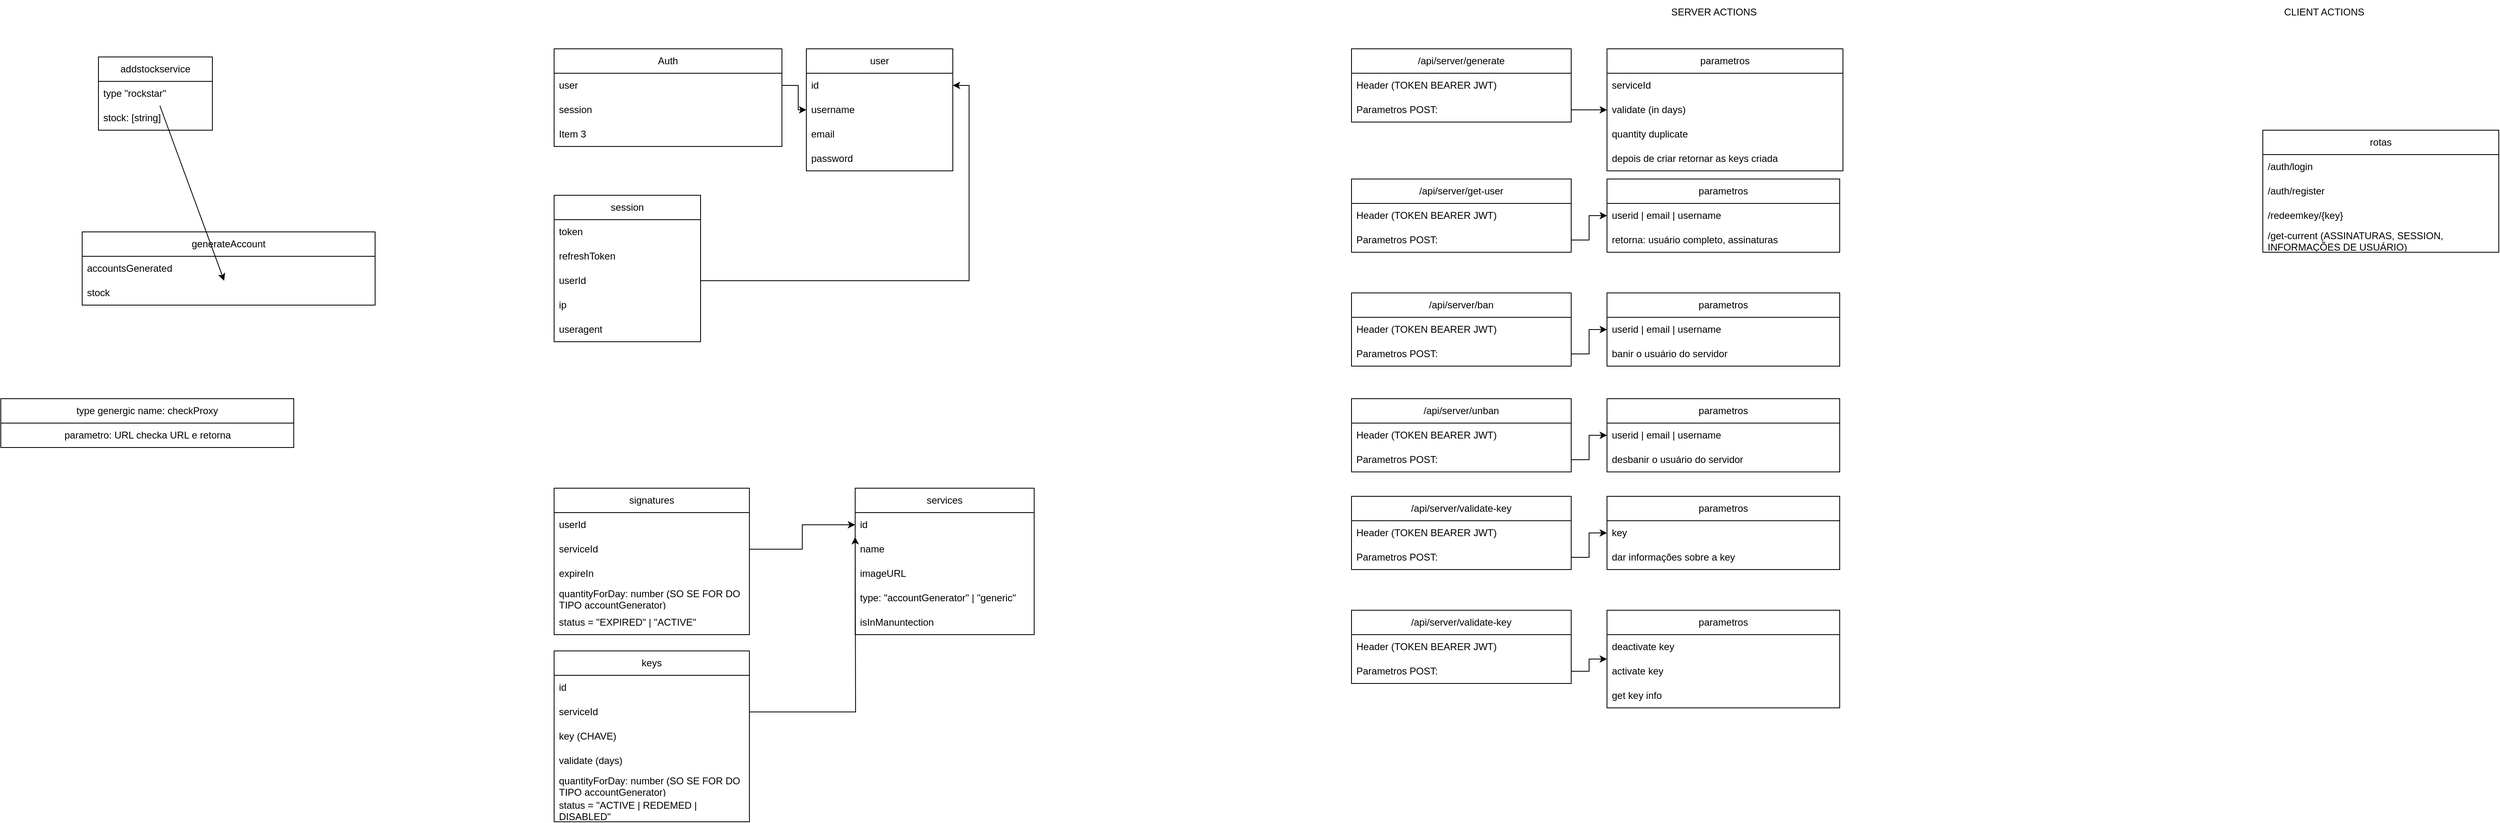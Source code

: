 <mxfile>
    <diagram name="Página-1" id="O1KRXGoHEC6wwhtu853x">
        <mxGraphModel dx="3201" dy="1020" grid="1" gridSize="10" guides="1" tooltips="1" connect="1" arrows="1" fold="1" page="1" pageScale="1" pageWidth="827" pageHeight="1169" math="0" shadow="0">
            <root>
                <mxCell id="0"/>
                <mxCell id="1" parent="0"/>
                <mxCell id="ZJLMr6A-sKpY7JcaEZAS-47" value="/api/server/generate" style="swimlane;fontStyle=0;childLayout=stackLayout;horizontal=1;startSize=30;horizontalStack=0;resizeParent=1;resizeParentMax=0;resizeLast=0;collapsible=1;marginBottom=0;whiteSpace=wrap;html=1;" parent="1" vertex="1">
                    <mxGeometry x="100" y="90" width="270" height="90" as="geometry"/>
                </mxCell>
                <mxCell id="ZJLMr6A-sKpY7JcaEZAS-48" value="Header (TOKEN BEARER JWT)" style="text;strokeColor=none;fillColor=none;align=left;verticalAlign=middle;spacingLeft=4;spacingRight=4;overflow=hidden;points=[[0,0.5],[1,0.5]];portConstraint=eastwest;rotatable=0;whiteSpace=wrap;html=1;" parent="ZJLMr6A-sKpY7JcaEZAS-47" vertex="1">
                    <mxGeometry y="30" width="270" height="30" as="geometry"/>
                </mxCell>
                <mxCell id="ZJLMr6A-sKpY7JcaEZAS-49" value="Parametros POST:" style="text;strokeColor=none;fillColor=none;align=left;verticalAlign=middle;spacingLeft=4;spacingRight=4;overflow=hidden;points=[[0,0.5],[1,0.5]];portConstraint=eastwest;rotatable=0;whiteSpace=wrap;html=1;" parent="ZJLMr6A-sKpY7JcaEZAS-47" vertex="1">
                    <mxGeometry y="60" width="270" height="30" as="geometry"/>
                </mxCell>
                <mxCell id="ZJLMr6A-sKpY7JcaEZAS-51" value="parametros" style="swimlane;fontStyle=0;childLayout=stackLayout;horizontal=1;startSize=30;horizontalStack=0;resizeParent=1;resizeParentMax=0;resizeLast=0;collapsible=1;marginBottom=0;whiteSpace=wrap;html=1;" parent="1" vertex="1">
                    <mxGeometry x="414" y="90" width="290" height="150" as="geometry"/>
                </mxCell>
                <mxCell id="ZJLMr6A-sKpY7JcaEZAS-53" value="serviceId" style="text;strokeColor=none;fillColor=none;align=left;verticalAlign=middle;spacingLeft=4;spacingRight=4;overflow=hidden;points=[[0,0.5],[1,0.5]];portConstraint=eastwest;rotatable=0;whiteSpace=wrap;html=1;" parent="ZJLMr6A-sKpY7JcaEZAS-51" vertex="1">
                    <mxGeometry y="30" width="290" height="30" as="geometry"/>
                </mxCell>
                <mxCell id="ZJLMr6A-sKpY7JcaEZAS-54" value="validate (in days)" style="text;strokeColor=none;fillColor=none;align=left;verticalAlign=middle;spacingLeft=4;spacingRight=4;overflow=hidden;points=[[0,0.5],[1,0.5]];portConstraint=eastwest;rotatable=0;whiteSpace=wrap;html=1;" parent="ZJLMr6A-sKpY7JcaEZAS-51" vertex="1">
                    <mxGeometry y="60" width="290" height="30" as="geometry"/>
                </mxCell>
                <mxCell id="ZJLMr6A-sKpY7JcaEZAS-86" value="quantity duplicate" style="text;strokeColor=none;fillColor=none;align=left;verticalAlign=middle;spacingLeft=4;spacingRight=4;overflow=hidden;points=[[0,0.5],[1,0.5]];portConstraint=eastwest;rotatable=0;whiteSpace=wrap;html=1;" parent="ZJLMr6A-sKpY7JcaEZAS-51" vertex="1">
                    <mxGeometry y="90" width="290" height="30" as="geometry"/>
                </mxCell>
                <mxCell id="ZJLMr6A-sKpY7JcaEZAS-87" value="depois de criar retornar as keys criada" style="text;strokeColor=none;fillColor=none;align=left;verticalAlign=middle;spacingLeft=4;spacingRight=4;overflow=hidden;points=[[0,0.5],[1,0.5]];portConstraint=eastwest;rotatable=0;whiteSpace=wrap;html=1;" parent="ZJLMr6A-sKpY7JcaEZAS-51" vertex="1">
                    <mxGeometry y="120" width="290" height="30" as="geometry"/>
                </mxCell>
                <mxCell id="ZJLMr6A-sKpY7JcaEZAS-56" style="edgeStyle=orthogonalEdgeStyle;rounded=0;orthogonalLoop=1;jettySize=auto;html=1;" parent="1" source="ZJLMr6A-sKpY7JcaEZAS-49" target="ZJLMr6A-sKpY7JcaEZAS-51" edge="1">
                    <mxGeometry relative="1" as="geometry"/>
                </mxCell>
                <mxCell id="ZJLMr6A-sKpY7JcaEZAS-57" value="/api/server/get-user" style="swimlane;fontStyle=0;childLayout=stackLayout;horizontal=1;startSize=30;horizontalStack=0;resizeParent=1;resizeParentMax=0;resizeLast=0;collapsible=1;marginBottom=0;whiteSpace=wrap;html=1;" parent="1" vertex="1">
                    <mxGeometry x="100" y="250" width="270" height="90" as="geometry"/>
                </mxCell>
                <mxCell id="ZJLMr6A-sKpY7JcaEZAS-58" value="Header (TOKEN BEARER JWT)" style="text;strokeColor=none;fillColor=none;align=left;verticalAlign=middle;spacingLeft=4;spacingRight=4;overflow=hidden;points=[[0,0.5],[1,0.5]];portConstraint=eastwest;rotatable=0;whiteSpace=wrap;html=1;" parent="ZJLMr6A-sKpY7JcaEZAS-57" vertex="1">
                    <mxGeometry y="30" width="270" height="30" as="geometry"/>
                </mxCell>
                <mxCell id="ZJLMr6A-sKpY7JcaEZAS-59" value="Parametros POST:" style="text;strokeColor=none;fillColor=none;align=left;verticalAlign=middle;spacingLeft=4;spacingRight=4;overflow=hidden;points=[[0,0.5],[1,0.5]];portConstraint=eastwest;rotatable=0;whiteSpace=wrap;html=1;" parent="ZJLMr6A-sKpY7JcaEZAS-57" vertex="1">
                    <mxGeometry y="60" width="270" height="30" as="geometry"/>
                </mxCell>
                <mxCell id="ZJLMr6A-sKpY7JcaEZAS-60" value="parametros" style="swimlane;fontStyle=0;childLayout=stackLayout;horizontal=1;startSize=30;horizontalStack=0;resizeParent=1;resizeParentMax=0;resizeLast=0;collapsible=1;marginBottom=0;whiteSpace=wrap;html=1;" parent="1" vertex="1">
                    <mxGeometry x="414" y="250" width="286" height="90" as="geometry"/>
                </mxCell>
                <mxCell id="ZJLMr6A-sKpY7JcaEZAS-61" value="userid | email | username" style="text;strokeColor=none;fillColor=none;align=left;verticalAlign=middle;spacingLeft=4;spacingRight=4;overflow=hidden;points=[[0,0.5],[1,0.5]];portConstraint=eastwest;rotatable=0;whiteSpace=wrap;html=1;" parent="ZJLMr6A-sKpY7JcaEZAS-60" vertex="1">
                    <mxGeometry y="30" width="286" height="30" as="geometry"/>
                </mxCell>
                <mxCell id="ZJLMr6A-sKpY7JcaEZAS-62" value="retorna: usuário completo, assinaturas" style="text;strokeColor=none;fillColor=none;align=left;verticalAlign=middle;spacingLeft=4;spacingRight=4;overflow=hidden;points=[[0,0.5],[1,0.5]];portConstraint=eastwest;rotatable=0;whiteSpace=wrap;html=1;" parent="ZJLMr6A-sKpY7JcaEZAS-60" vertex="1">
                    <mxGeometry y="60" width="286" height="30" as="geometry"/>
                </mxCell>
                <mxCell id="ZJLMr6A-sKpY7JcaEZAS-64" style="edgeStyle=orthogonalEdgeStyle;rounded=0;orthogonalLoop=1;jettySize=auto;html=1;" parent="1" source="ZJLMr6A-sKpY7JcaEZAS-59" target="ZJLMr6A-sKpY7JcaEZAS-60" edge="1">
                    <mxGeometry relative="1" as="geometry"/>
                </mxCell>
                <mxCell id="ZJLMr6A-sKpY7JcaEZAS-65" value="/api/server/ban" style="swimlane;fontStyle=0;childLayout=stackLayout;horizontal=1;startSize=30;horizontalStack=0;resizeParent=1;resizeParentMax=0;resizeLast=0;collapsible=1;marginBottom=0;whiteSpace=wrap;html=1;" parent="1" vertex="1">
                    <mxGeometry x="100" y="390" width="270" height="90" as="geometry"/>
                </mxCell>
                <mxCell id="ZJLMr6A-sKpY7JcaEZAS-66" value="Header (TOKEN BEARER JWT)" style="text;strokeColor=none;fillColor=none;align=left;verticalAlign=middle;spacingLeft=4;spacingRight=4;overflow=hidden;points=[[0,0.5],[1,0.5]];portConstraint=eastwest;rotatable=0;whiteSpace=wrap;html=1;" parent="ZJLMr6A-sKpY7JcaEZAS-65" vertex="1">
                    <mxGeometry y="30" width="270" height="30" as="geometry"/>
                </mxCell>
                <mxCell id="ZJLMr6A-sKpY7JcaEZAS-67" value="Parametros POST:" style="text;strokeColor=none;fillColor=none;align=left;verticalAlign=middle;spacingLeft=4;spacingRight=4;overflow=hidden;points=[[0,0.5],[1,0.5]];portConstraint=eastwest;rotatable=0;whiteSpace=wrap;html=1;" parent="ZJLMr6A-sKpY7JcaEZAS-65" vertex="1">
                    <mxGeometry y="60" width="270" height="30" as="geometry"/>
                </mxCell>
                <mxCell id="ZJLMr6A-sKpY7JcaEZAS-68" value="parametros" style="swimlane;fontStyle=0;childLayout=stackLayout;horizontal=1;startSize=30;horizontalStack=0;resizeParent=1;resizeParentMax=0;resizeLast=0;collapsible=1;marginBottom=0;whiteSpace=wrap;html=1;" parent="1" vertex="1">
                    <mxGeometry x="414" y="390" width="286" height="90" as="geometry"/>
                </mxCell>
                <mxCell id="ZJLMr6A-sKpY7JcaEZAS-69" value="userid | email | username" style="text;strokeColor=none;fillColor=none;align=left;verticalAlign=middle;spacingLeft=4;spacingRight=4;overflow=hidden;points=[[0,0.5],[1,0.5]];portConstraint=eastwest;rotatable=0;whiteSpace=wrap;html=1;" parent="ZJLMr6A-sKpY7JcaEZAS-68" vertex="1">
                    <mxGeometry y="30" width="286" height="30" as="geometry"/>
                </mxCell>
                <mxCell id="ZJLMr6A-sKpY7JcaEZAS-70" value="banir o usuário do servidor" style="text;strokeColor=none;fillColor=none;align=left;verticalAlign=middle;spacingLeft=4;spacingRight=4;overflow=hidden;points=[[0,0.5],[1,0.5]];portConstraint=eastwest;rotatable=0;whiteSpace=wrap;html=1;" parent="ZJLMr6A-sKpY7JcaEZAS-68" vertex="1">
                    <mxGeometry y="60" width="286" height="30" as="geometry"/>
                </mxCell>
                <mxCell id="ZJLMr6A-sKpY7JcaEZAS-71" style="edgeStyle=orthogonalEdgeStyle;rounded=0;orthogonalLoop=1;jettySize=auto;html=1;" parent="1" source="ZJLMr6A-sKpY7JcaEZAS-67" target="ZJLMr6A-sKpY7JcaEZAS-68" edge="1">
                    <mxGeometry relative="1" as="geometry"/>
                </mxCell>
                <mxCell id="ZJLMr6A-sKpY7JcaEZAS-72" value="/api/server/unban" style="swimlane;fontStyle=0;childLayout=stackLayout;horizontal=1;startSize=30;horizontalStack=0;resizeParent=1;resizeParentMax=0;resizeLast=0;collapsible=1;marginBottom=0;whiteSpace=wrap;html=1;" parent="1" vertex="1">
                    <mxGeometry x="100" y="520" width="270" height="90" as="geometry"/>
                </mxCell>
                <mxCell id="ZJLMr6A-sKpY7JcaEZAS-73" value="Header (TOKEN BEARER JWT)" style="text;strokeColor=none;fillColor=none;align=left;verticalAlign=middle;spacingLeft=4;spacingRight=4;overflow=hidden;points=[[0,0.5],[1,0.5]];portConstraint=eastwest;rotatable=0;whiteSpace=wrap;html=1;" parent="ZJLMr6A-sKpY7JcaEZAS-72" vertex="1">
                    <mxGeometry y="30" width="270" height="30" as="geometry"/>
                </mxCell>
                <mxCell id="ZJLMr6A-sKpY7JcaEZAS-74" value="Parametros POST:" style="text;strokeColor=none;fillColor=none;align=left;verticalAlign=middle;spacingLeft=4;spacingRight=4;overflow=hidden;points=[[0,0.5],[1,0.5]];portConstraint=eastwest;rotatable=0;whiteSpace=wrap;html=1;" parent="ZJLMr6A-sKpY7JcaEZAS-72" vertex="1">
                    <mxGeometry y="60" width="270" height="30" as="geometry"/>
                </mxCell>
                <mxCell id="ZJLMr6A-sKpY7JcaEZAS-75" value="parametros" style="swimlane;fontStyle=0;childLayout=stackLayout;horizontal=1;startSize=30;horizontalStack=0;resizeParent=1;resizeParentMax=0;resizeLast=0;collapsible=1;marginBottom=0;whiteSpace=wrap;html=1;" parent="1" vertex="1">
                    <mxGeometry x="414" y="520" width="286" height="90" as="geometry"/>
                </mxCell>
                <mxCell id="ZJLMr6A-sKpY7JcaEZAS-76" value="userid | email | username" style="text;strokeColor=none;fillColor=none;align=left;verticalAlign=middle;spacingLeft=4;spacingRight=4;overflow=hidden;points=[[0,0.5],[1,0.5]];portConstraint=eastwest;rotatable=0;whiteSpace=wrap;html=1;" parent="ZJLMr6A-sKpY7JcaEZAS-75" vertex="1">
                    <mxGeometry y="30" width="286" height="30" as="geometry"/>
                </mxCell>
                <mxCell id="ZJLMr6A-sKpY7JcaEZAS-77" value="desbanir o usuário do servidor" style="text;strokeColor=none;fillColor=none;align=left;verticalAlign=middle;spacingLeft=4;spacingRight=4;overflow=hidden;points=[[0,0.5],[1,0.5]];portConstraint=eastwest;rotatable=0;whiteSpace=wrap;html=1;" parent="ZJLMr6A-sKpY7JcaEZAS-75" vertex="1">
                    <mxGeometry y="60" width="286" height="30" as="geometry"/>
                </mxCell>
                <mxCell id="ZJLMr6A-sKpY7JcaEZAS-78" style="edgeStyle=orthogonalEdgeStyle;rounded=0;orthogonalLoop=1;jettySize=auto;html=1;" parent="1" source="ZJLMr6A-sKpY7JcaEZAS-74" target="ZJLMr6A-sKpY7JcaEZAS-75" edge="1">
                    <mxGeometry relative="1" as="geometry"/>
                </mxCell>
                <mxCell id="ZJLMr6A-sKpY7JcaEZAS-79" value="/api/server/validate-key" style="swimlane;fontStyle=0;childLayout=stackLayout;horizontal=1;startSize=30;horizontalStack=0;resizeParent=1;resizeParentMax=0;resizeLast=0;collapsible=1;marginBottom=0;whiteSpace=wrap;html=1;" parent="1" vertex="1">
                    <mxGeometry x="100" y="640" width="270" height="90" as="geometry"/>
                </mxCell>
                <mxCell id="ZJLMr6A-sKpY7JcaEZAS-80" value="Header (TOKEN BEARER JWT)" style="text;strokeColor=none;fillColor=none;align=left;verticalAlign=middle;spacingLeft=4;spacingRight=4;overflow=hidden;points=[[0,0.5],[1,0.5]];portConstraint=eastwest;rotatable=0;whiteSpace=wrap;html=1;" parent="ZJLMr6A-sKpY7JcaEZAS-79" vertex="1">
                    <mxGeometry y="30" width="270" height="30" as="geometry"/>
                </mxCell>
                <mxCell id="ZJLMr6A-sKpY7JcaEZAS-81" value="Parametros POST:" style="text;strokeColor=none;fillColor=none;align=left;verticalAlign=middle;spacingLeft=4;spacingRight=4;overflow=hidden;points=[[0,0.5],[1,0.5]];portConstraint=eastwest;rotatable=0;whiteSpace=wrap;html=1;" parent="ZJLMr6A-sKpY7JcaEZAS-79" vertex="1">
                    <mxGeometry y="60" width="270" height="30" as="geometry"/>
                </mxCell>
                <mxCell id="ZJLMr6A-sKpY7JcaEZAS-82" value="parametros" style="swimlane;fontStyle=0;childLayout=stackLayout;horizontal=1;startSize=30;horizontalStack=0;resizeParent=1;resizeParentMax=0;resizeLast=0;collapsible=1;marginBottom=0;whiteSpace=wrap;html=1;" parent="1" vertex="1">
                    <mxGeometry x="414" y="640" width="286" height="90" as="geometry"/>
                </mxCell>
                <mxCell id="ZJLMr6A-sKpY7JcaEZAS-83" value="key" style="text;strokeColor=none;fillColor=none;align=left;verticalAlign=middle;spacingLeft=4;spacingRight=4;overflow=hidden;points=[[0,0.5],[1,0.5]];portConstraint=eastwest;rotatable=0;whiteSpace=wrap;html=1;" parent="ZJLMr6A-sKpY7JcaEZAS-82" vertex="1">
                    <mxGeometry y="30" width="286" height="30" as="geometry"/>
                </mxCell>
                <mxCell id="ZJLMr6A-sKpY7JcaEZAS-84" value="dar informações sobre a key" style="text;strokeColor=none;fillColor=none;align=left;verticalAlign=middle;spacingLeft=4;spacingRight=4;overflow=hidden;points=[[0,0.5],[1,0.5]];portConstraint=eastwest;rotatable=0;whiteSpace=wrap;html=1;" parent="ZJLMr6A-sKpY7JcaEZAS-82" vertex="1">
                    <mxGeometry y="60" width="286" height="30" as="geometry"/>
                </mxCell>
                <mxCell id="ZJLMr6A-sKpY7JcaEZAS-85" style="edgeStyle=orthogonalEdgeStyle;rounded=0;orthogonalLoop=1;jettySize=auto;html=1;" parent="1" source="ZJLMr6A-sKpY7JcaEZAS-81" target="ZJLMr6A-sKpY7JcaEZAS-82" edge="1">
                    <mxGeometry relative="1" as="geometry"/>
                </mxCell>
                <mxCell id="ZJLMr6A-sKpY7JcaEZAS-92" value="rotas" style="swimlane;fontStyle=0;childLayout=stackLayout;horizontal=1;startSize=30;horizontalStack=0;resizeParent=1;resizeParentMax=0;resizeLast=0;collapsible=1;marginBottom=0;whiteSpace=wrap;html=1;" parent="1" vertex="1">
                    <mxGeometry x="1220" y="190" width="290" height="150" as="geometry"/>
                </mxCell>
                <mxCell id="ZJLMr6A-sKpY7JcaEZAS-93" value="/auth/login" style="text;strokeColor=none;fillColor=none;align=left;verticalAlign=middle;spacingLeft=4;spacingRight=4;overflow=hidden;points=[[0,0.5],[1,0.5]];portConstraint=eastwest;rotatable=0;whiteSpace=wrap;html=1;" parent="ZJLMr6A-sKpY7JcaEZAS-92" vertex="1">
                    <mxGeometry y="30" width="290" height="30" as="geometry"/>
                </mxCell>
                <mxCell id="ZJLMr6A-sKpY7JcaEZAS-94" value="/auth/register" style="text;strokeColor=none;fillColor=none;align=left;verticalAlign=middle;spacingLeft=4;spacingRight=4;overflow=hidden;points=[[0,0.5],[1,0.5]];portConstraint=eastwest;rotatable=0;whiteSpace=wrap;html=1;" parent="ZJLMr6A-sKpY7JcaEZAS-92" vertex="1">
                    <mxGeometry y="60" width="290" height="30" as="geometry"/>
                </mxCell>
                <mxCell id="ZJLMr6A-sKpY7JcaEZAS-98" value="/redeemkey/{key}" style="text;strokeColor=none;fillColor=none;align=left;verticalAlign=middle;spacingLeft=4;spacingRight=4;overflow=hidden;points=[[0,0.5],[1,0.5]];portConstraint=eastwest;rotatable=0;whiteSpace=wrap;html=1;" parent="ZJLMr6A-sKpY7JcaEZAS-92" vertex="1">
                    <mxGeometry y="90" width="290" height="30" as="geometry"/>
                </mxCell>
                <mxCell id="ZJLMr6A-sKpY7JcaEZAS-99" value="/get-current (ASSINATURAS, SESSION, INFORMAÇÕES DE USUÁRIO)" style="text;strokeColor=none;fillColor=none;align=left;verticalAlign=middle;spacingLeft=4;spacingRight=4;overflow=hidden;points=[[0,0.5],[1,0.5]];portConstraint=eastwest;rotatable=0;whiteSpace=wrap;html=1;" parent="ZJLMr6A-sKpY7JcaEZAS-92" vertex="1">
                    <mxGeometry y="120" width="290" height="30" as="geometry"/>
                </mxCell>
                <mxCell id="ZJLMr6A-sKpY7JcaEZAS-96" value="SERVER ACTIONS" style="text;html=1;align=center;verticalAlign=middle;resizable=0;points=[];autosize=1;strokeColor=none;fillColor=none;" parent="1" vertex="1">
                    <mxGeometry x="480" y="30" width="130" height="30" as="geometry"/>
                </mxCell>
                <mxCell id="ZJLMr6A-sKpY7JcaEZAS-97" value="CLIENT ACTIONS" style="text;html=1;align=center;verticalAlign=middle;resizable=0;points=[];autosize=1;strokeColor=none;fillColor=none;" parent="1" vertex="1">
                    <mxGeometry x="1235" y="30" width="120" height="30" as="geometry"/>
                </mxCell>
                <mxCell id="36" value="Auth" style="swimlane;fontStyle=0;childLayout=stackLayout;horizontal=1;startSize=30;horizontalStack=0;resizeParent=1;resizeParentMax=0;resizeLast=0;collapsible=1;marginBottom=0;whiteSpace=wrap;html=1;" parent="1" vertex="1">
                    <mxGeometry x="-880" y="90" width="280" height="120" as="geometry"/>
                </mxCell>
                <mxCell id="37" value="user" style="text;strokeColor=none;fillColor=none;align=left;verticalAlign=middle;spacingLeft=4;spacingRight=4;overflow=hidden;points=[[0,0.5],[1,0.5]];portConstraint=eastwest;rotatable=0;whiteSpace=wrap;html=1;" parent="36" vertex="1">
                    <mxGeometry y="30" width="280" height="30" as="geometry"/>
                </mxCell>
                <mxCell id="38" value="session" style="text;strokeColor=none;fillColor=none;align=left;verticalAlign=middle;spacingLeft=4;spacingRight=4;overflow=hidden;points=[[0,0.5],[1,0.5]];portConstraint=eastwest;rotatable=0;whiteSpace=wrap;html=1;" parent="36" vertex="1">
                    <mxGeometry y="60" width="280" height="30" as="geometry"/>
                </mxCell>
                <mxCell id="39" value="Item 3" style="text;strokeColor=none;fillColor=none;align=left;verticalAlign=middle;spacingLeft=4;spacingRight=4;overflow=hidden;points=[[0,0.5],[1,0.5]];portConstraint=eastwest;rotatable=0;whiteSpace=wrap;html=1;" parent="36" vertex="1">
                    <mxGeometry y="90" width="280" height="30" as="geometry"/>
                </mxCell>
                <mxCell id="40" value="user" style="swimlane;fontStyle=0;childLayout=stackLayout;horizontal=1;startSize=30;horizontalStack=0;resizeParent=1;resizeParentMax=0;resizeLast=0;collapsible=1;marginBottom=0;whiteSpace=wrap;html=1;" parent="1" vertex="1">
                    <mxGeometry x="-570" y="90" width="180" height="150" as="geometry"/>
                </mxCell>
                <mxCell id="41" value="id" style="text;strokeColor=none;fillColor=none;align=left;verticalAlign=middle;spacingLeft=4;spacingRight=4;overflow=hidden;points=[[0,0.5],[1,0.5]];portConstraint=eastwest;rotatable=0;whiteSpace=wrap;html=1;" parent="40" vertex="1">
                    <mxGeometry y="30" width="180" height="30" as="geometry"/>
                </mxCell>
                <mxCell id="42" value="username" style="text;strokeColor=none;fillColor=none;align=left;verticalAlign=middle;spacingLeft=4;spacingRight=4;overflow=hidden;points=[[0,0.5],[1,0.5]];portConstraint=eastwest;rotatable=0;whiteSpace=wrap;html=1;" parent="40" vertex="1">
                    <mxGeometry y="60" width="180" height="30" as="geometry"/>
                </mxCell>
                <mxCell id="43" value="email" style="text;strokeColor=none;fillColor=none;align=left;verticalAlign=middle;spacingLeft=4;spacingRight=4;overflow=hidden;points=[[0,0.5],[1,0.5]];portConstraint=eastwest;rotatable=0;whiteSpace=wrap;html=1;" parent="40" vertex="1">
                    <mxGeometry y="90" width="180" height="30" as="geometry"/>
                </mxCell>
                <mxCell id="44" value="password" style="text;strokeColor=none;fillColor=none;align=left;verticalAlign=middle;spacingLeft=4;spacingRight=4;overflow=hidden;points=[[0,0.5],[1,0.5]];portConstraint=eastwest;rotatable=0;whiteSpace=wrap;html=1;" parent="40" vertex="1">
                    <mxGeometry y="120" width="180" height="30" as="geometry"/>
                </mxCell>
                <mxCell id="45" style="edgeStyle=orthogonalEdgeStyle;rounded=0;orthogonalLoop=1;jettySize=auto;html=1;" parent="1" source="37" target="40" edge="1">
                    <mxGeometry relative="1" as="geometry"/>
                </mxCell>
                <mxCell id="46" value="session" style="swimlane;fontStyle=0;childLayout=stackLayout;horizontal=1;startSize=30;horizontalStack=0;resizeParent=1;resizeParentMax=0;resizeLast=0;collapsible=1;marginBottom=0;whiteSpace=wrap;html=1;" parent="1" vertex="1">
                    <mxGeometry x="-880" y="270" width="180" height="180" as="geometry"/>
                </mxCell>
                <mxCell id="47" value="token" style="text;strokeColor=none;fillColor=none;align=left;verticalAlign=middle;spacingLeft=4;spacingRight=4;overflow=hidden;points=[[0,0.5],[1,0.5]];portConstraint=eastwest;rotatable=0;whiteSpace=wrap;html=1;" parent="46" vertex="1">
                    <mxGeometry y="30" width="180" height="30" as="geometry"/>
                </mxCell>
                <mxCell id="48" value="refreshToken" style="text;strokeColor=none;fillColor=none;align=left;verticalAlign=middle;spacingLeft=4;spacingRight=4;overflow=hidden;points=[[0,0.5],[1,0.5]];portConstraint=eastwest;rotatable=0;whiteSpace=wrap;html=1;" parent="46" vertex="1">
                    <mxGeometry y="60" width="180" height="30" as="geometry"/>
                </mxCell>
                <mxCell id="49" value="userId" style="text;strokeColor=none;fillColor=none;align=left;verticalAlign=middle;spacingLeft=4;spacingRight=4;overflow=hidden;points=[[0,0.5],[1,0.5]];portConstraint=eastwest;rotatable=0;whiteSpace=wrap;html=1;" parent="46" vertex="1">
                    <mxGeometry y="90" width="180" height="30" as="geometry"/>
                </mxCell>
                <mxCell id="50" value="ip" style="text;strokeColor=none;fillColor=none;align=left;verticalAlign=middle;spacingLeft=4;spacingRight=4;overflow=hidden;points=[[0,0.5],[1,0.5]];portConstraint=eastwest;rotatable=0;whiteSpace=wrap;html=1;" parent="46" vertex="1">
                    <mxGeometry y="120" width="180" height="30" as="geometry"/>
                </mxCell>
                <mxCell id="51" value="useragent" style="text;strokeColor=none;fillColor=none;align=left;verticalAlign=middle;spacingLeft=4;spacingRight=4;overflow=hidden;points=[[0,0.5],[1,0.5]];portConstraint=eastwest;rotatable=0;whiteSpace=wrap;html=1;" parent="46" vertex="1">
                    <mxGeometry y="150" width="180" height="30" as="geometry"/>
                </mxCell>
                <mxCell id="52" style="edgeStyle=orthogonalEdgeStyle;rounded=0;orthogonalLoop=1;jettySize=auto;html=1;entryX=1;entryY=0.5;entryDx=0;entryDy=0;" parent="1" source="49" target="41" edge="1">
                    <mxGeometry relative="1" as="geometry"/>
                </mxCell>
                <mxCell id="53" value="signatures" style="swimlane;fontStyle=0;childLayout=stackLayout;horizontal=1;startSize=30;horizontalStack=0;resizeParent=1;resizeParentMax=0;resizeLast=0;collapsible=1;marginBottom=0;whiteSpace=wrap;html=1;" parent="1" vertex="1">
                    <mxGeometry x="-880" y="630" width="240" height="180" as="geometry"/>
                </mxCell>
                <mxCell id="54" value="userId" style="text;strokeColor=none;fillColor=none;align=left;verticalAlign=middle;spacingLeft=4;spacingRight=4;overflow=hidden;points=[[0,0.5],[1,0.5]];portConstraint=eastwest;rotatable=0;whiteSpace=wrap;html=1;" parent="53" vertex="1">
                    <mxGeometry y="30" width="240" height="30" as="geometry"/>
                </mxCell>
                <mxCell id="55" value="serviceId" style="text;strokeColor=none;fillColor=none;align=left;verticalAlign=middle;spacingLeft=4;spacingRight=4;overflow=hidden;points=[[0,0.5],[1,0.5]];portConstraint=eastwest;rotatable=0;whiteSpace=wrap;html=1;" parent="53" vertex="1">
                    <mxGeometry y="60" width="240" height="30" as="geometry"/>
                </mxCell>
                <mxCell id="56" value="expireIn" style="text;strokeColor=none;fillColor=none;align=left;verticalAlign=middle;spacingLeft=4;spacingRight=4;overflow=hidden;points=[[0,0.5],[1,0.5]];portConstraint=eastwest;rotatable=0;whiteSpace=wrap;html=1;" parent="53" vertex="1">
                    <mxGeometry y="90" width="240" height="30" as="geometry"/>
                </mxCell>
                <mxCell id="89" value="quantityForDay: number (SO SE FOR DO TIPO accountGenerator)" style="text;strokeColor=none;fillColor=none;align=left;verticalAlign=middle;spacingLeft=4;spacingRight=4;overflow=hidden;points=[[0,0.5],[1,0.5]];portConstraint=eastwest;rotatable=0;whiteSpace=wrap;html=1;" vertex="1" parent="53">
                    <mxGeometry y="120" width="240" height="30" as="geometry"/>
                </mxCell>
                <mxCell id="57" value="status = &quot;EXPIRED&quot; | &quot;ACTIVE&quot;&amp;nbsp;" style="text;strokeColor=none;fillColor=none;align=left;verticalAlign=middle;spacingLeft=4;spacingRight=4;overflow=hidden;points=[[0,0.5],[1,0.5]];portConstraint=eastwest;rotatable=0;whiteSpace=wrap;html=1;" parent="53" vertex="1">
                    <mxGeometry y="150" width="240" height="30" as="geometry"/>
                </mxCell>
                <mxCell id="58" value="services" style="swimlane;fontStyle=0;childLayout=stackLayout;horizontal=1;startSize=30;horizontalStack=0;resizeParent=1;resizeParentMax=0;resizeLast=0;collapsible=1;marginBottom=0;whiteSpace=wrap;html=1;" parent="1" vertex="1">
                    <mxGeometry x="-510" y="630" width="220" height="180" as="geometry"/>
                </mxCell>
                <mxCell id="59" value="id" style="text;strokeColor=none;fillColor=none;align=left;verticalAlign=middle;spacingLeft=4;spacingRight=4;overflow=hidden;points=[[0,0.5],[1,0.5]];portConstraint=eastwest;rotatable=0;whiteSpace=wrap;html=1;" parent="58" vertex="1">
                    <mxGeometry y="30" width="220" height="30" as="geometry"/>
                </mxCell>
                <mxCell id="60" value="name" style="text;strokeColor=none;fillColor=none;align=left;verticalAlign=middle;spacingLeft=4;spacingRight=4;overflow=hidden;points=[[0,0.5],[1,0.5]];portConstraint=eastwest;rotatable=0;whiteSpace=wrap;html=1;" parent="58" vertex="1">
                    <mxGeometry y="60" width="220" height="30" as="geometry"/>
                </mxCell>
                <mxCell id="61" value="imageURL" style="text;strokeColor=none;fillColor=none;align=left;verticalAlign=middle;spacingLeft=4;spacingRight=4;overflow=hidden;points=[[0,0.5],[1,0.5]];portConstraint=eastwest;rotatable=0;whiteSpace=wrap;html=1;" parent="58" vertex="1">
                    <mxGeometry y="90" width="220" height="30" as="geometry"/>
                </mxCell>
                <mxCell id="82" value="type: &quot;accountGenerator&quot; | &quot;generic&quot;" style="text;strokeColor=none;fillColor=none;align=left;verticalAlign=middle;spacingLeft=4;spacingRight=4;overflow=hidden;points=[[0,0.5],[1,0.5]];portConstraint=eastwest;rotatable=0;whiteSpace=wrap;html=1;" vertex="1" parent="58">
                    <mxGeometry y="120" width="220" height="30" as="geometry"/>
                </mxCell>
                <mxCell id="103" value="isInManuntection" style="text;strokeColor=none;fillColor=none;align=left;verticalAlign=middle;spacingLeft=4;spacingRight=4;overflow=hidden;points=[[0,0.5],[1,0.5]];portConstraint=eastwest;rotatable=0;whiteSpace=wrap;html=1;" vertex="1" parent="58">
                    <mxGeometry y="150" width="220" height="30" as="geometry"/>
                </mxCell>
                <mxCell id="62" style="edgeStyle=orthogonalEdgeStyle;rounded=0;orthogonalLoop=1;jettySize=auto;html=1;entryX=0;entryY=0.5;entryDx=0;entryDy=0;" parent="1" source="55" target="59" edge="1">
                    <mxGeometry relative="1" as="geometry"/>
                </mxCell>
                <mxCell id="63" value="keys" style="swimlane;fontStyle=0;childLayout=stackLayout;horizontal=1;startSize=30;horizontalStack=0;resizeParent=1;resizeParentMax=0;resizeLast=0;collapsible=1;marginBottom=0;whiteSpace=wrap;html=1;" parent="1" vertex="1">
                    <mxGeometry x="-880" y="830" width="240" height="210" as="geometry"/>
                </mxCell>
                <mxCell id="64" value="id" style="text;strokeColor=none;fillColor=none;align=left;verticalAlign=middle;spacingLeft=4;spacingRight=4;overflow=hidden;points=[[0,0.5],[1,0.5]];portConstraint=eastwest;rotatable=0;whiteSpace=wrap;html=1;" parent="63" vertex="1">
                    <mxGeometry y="30" width="240" height="30" as="geometry"/>
                </mxCell>
                <mxCell id="65" style="edgeStyle=orthogonalEdgeStyle;rounded=0;orthogonalLoop=1;jettySize=auto;html=1;" parent="63" source="66" edge="1">
                    <mxGeometry relative="1" as="geometry">
                        <mxPoint x="370" y="-140" as="targetPoint"/>
                    </mxGeometry>
                </mxCell>
                <mxCell id="66" value="serviceId" style="text;strokeColor=none;fillColor=none;align=left;verticalAlign=middle;spacingLeft=4;spacingRight=4;overflow=hidden;points=[[0,0.5],[1,0.5]];portConstraint=eastwest;rotatable=0;whiteSpace=wrap;html=1;" parent="63" vertex="1">
                    <mxGeometry y="60" width="240" height="30" as="geometry"/>
                </mxCell>
                <mxCell id="67" value="key (CHAVE)" style="text;strokeColor=none;fillColor=none;align=left;verticalAlign=middle;spacingLeft=4;spacingRight=4;overflow=hidden;points=[[0,0.5],[1,0.5]];portConstraint=eastwest;rotatable=0;whiteSpace=wrap;html=1;" parent="63" vertex="1">
                    <mxGeometry y="90" width="240" height="30" as="geometry"/>
                </mxCell>
                <mxCell id="68" value="validate (days)" style="text;strokeColor=none;fillColor=none;align=left;verticalAlign=middle;spacingLeft=4;spacingRight=4;overflow=hidden;points=[[0,0.5],[1,0.5]];portConstraint=eastwest;rotatable=0;whiteSpace=wrap;html=1;" parent="63" vertex="1">
                    <mxGeometry y="120" width="240" height="30" as="geometry"/>
                </mxCell>
                <mxCell id="83" value="quantityForDay: number (SO SE FOR DO TIPO accountGenerator)" style="text;strokeColor=none;fillColor=none;align=left;verticalAlign=middle;spacingLeft=4;spacingRight=4;overflow=hidden;points=[[0,0.5],[1,0.5]];portConstraint=eastwest;rotatable=0;whiteSpace=wrap;html=1;" vertex="1" parent="63">
                    <mxGeometry y="150" width="240" height="30" as="geometry"/>
                </mxCell>
                <mxCell id="69" value="status = &quot;ACTIVE | REDEMED | DISABLED&quot;" style="text;strokeColor=none;fillColor=none;align=left;verticalAlign=middle;spacingLeft=4;spacingRight=4;overflow=hidden;points=[[0,0.5],[1,0.5]];portConstraint=eastwest;rotatable=0;whiteSpace=wrap;html=1;" parent="63" vertex="1">
                    <mxGeometry y="180" width="240" height="30" as="geometry"/>
                </mxCell>
                <mxCell id="70" value="/api/server/validate-key" style="swimlane;fontStyle=0;childLayout=stackLayout;horizontal=1;startSize=30;horizontalStack=0;resizeParent=1;resizeParentMax=0;resizeLast=0;collapsible=1;marginBottom=0;whiteSpace=wrap;html=1;" parent="1" vertex="1">
                    <mxGeometry x="100" y="780" width="270" height="90" as="geometry"/>
                </mxCell>
                <mxCell id="71" value="Header (TOKEN BEARER JWT)" style="text;strokeColor=none;fillColor=none;align=left;verticalAlign=middle;spacingLeft=4;spacingRight=4;overflow=hidden;points=[[0,0.5],[1,0.5]];portConstraint=eastwest;rotatable=0;whiteSpace=wrap;html=1;" parent="70" vertex="1">
                    <mxGeometry y="30" width="270" height="30" as="geometry"/>
                </mxCell>
                <mxCell id="72" value="Parametros POST:" style="text;strokeColor=none;fillColor=none;align=left;verticalAlign=middle;spacingLeft=4;spacingRight=4;overflow=hidden;points=[[0,0.5],[1,0.5]];portConstraint=eastwest;rotatable=0;whiteSpace=wrap;html=1;" parent="70" vertex="1">
                    <mxGeometry y="60" width="270" height="30" as="geometry"/>
                </mxCell>
                <mxCell id="73" value="parametros" style="swimlane;fontStyle=0;childLayout=stackLayout;horizontal=1;startSize=30;horizontalStack=0;resizeParent=1;resizeParentMax=0;resizeLast=0;collapsible=1;marginBottom=0;whiteSpace=wrap;html=1;" parent="1" vertex="1">
                    <mxGeometry x="414" y="780" width="286" height="120" as="geometry"/>
                </mxCell>
                <mxCell id="74" value="deactivate key" style="text;strokeColor=none;fillColor=none;align=left;verticalAlign=middle;spacingLeft=4;spacingRight=4;overflow=hidden;points=[[0,0.5],[1,0.5]];portConstraint=eastwest;rotatable=0;whiteSpace=wrap;html=1;" parent="73" vertex="1">
                    <mxGeometry y="30" width="286" height="30" as="geometry"/>
                </mxCell>
                <mxCell id="75" value="activate key" style="text;strokeColor=none;fillColor=none;align=left;verticalAlign=middle;spacingLeft=4;spacingRight=4;overflow=hidden;points=[[0,0.5],[1,0.5]];portConstraint=eastwest;rotatable=0;whiteSpace=wrap;html=1;" parent="73" vertex="1">
                    <mxGeometry y="60" width="286" height="30" as="geometry"/>
                </mxCell>
                <mxCell id="77" value="get key info" style="text;strokeColor=none;fillColor=none;align=left;verticalAlign=middle;spacingLeft=4;spacingRight=4;overflow=hidden;points=[[0,0.5],[1,0.5]];portConstraint=eastwest;rotatable=0;whiteSpace=wrap;html=1;" parent="73" vertex="1">
                    <mxGeometry y="90" width="286" height="30" as="geometry"/>
                </mxCell>
                <mxCell id="76" style="edgeStyle=orthogonalEdgeStyle;rounded=0;orthogonalLoop=1;jettySize=auto;html=1;" parent="1" source="72" target="73" edge="1">
                    <mxGeometry relative="1" as="geometry"/>
                </mxCell>
                <mxCell id="85" value="generateAccount" style="swimlane;fontStyle=0;childLayout=stackLayout;horizontal=1;startSize=30;horizontalStack=0;resizeParent=1;resizeParentMax=0;resizeLast=0;collapsible=1;marginBottom=0;whiteSpace=wrap;html=1;" vertex="1" parent="1">
                    <mxGeometry x="-1460" y="315" width="360" height="90" as="geometry"/>
                </mxCell>
                <mxCell id="86" value="accountsGenerated" style="text;strokeColor=none;fillColor=none;align=left;verticalAlign=middle;spacingLeft=4;spacingRight=4;overflow=hidden;points=[[0,0.5],[1,0.5]];portConstraint=eastwest;rotatable=0;whiteSpace=wrap;html=1;" vertex="1" parent="85">
                    <mxGeometry y="30" width="360" height="30" as="geometry"/>
                </mxCell>
                <mxCell id="87" value="stock" style="text;strokeColor=none;fillColor=none;align=left;verticalAlign=middle;spacingLeft=4;spacingRight=4;overflow=hidden;points=[[0,0.5],[1,0.5]];portConstraint=eastwest;rotatable=0;whiteSpace=wrap;html=1;" vertex="1" parent="85">
                    <mxGeometry y="60" width="360" height="30" as="geometry"/>
                </mxCell>
                <mxCell id="90" value="addstockservice" style="swimlane;fontStyle=0;childLayout=stackLayout;horizontal=1;startSize=30;horizontalStack=0;resizeParent=1;resizeParentMax=0;resizeLast=0;collapsible=1;marginBottom=0;whiteSpace=wrap;html=1;" vertex="1" parent="1">
                    <mxGeometry x="-1440" y="100" width="140" height="90" as="geometry"/>
                </mxCell>
                <mxCell id="91" value="type &quot;rockstar&quot;" style="text;strokeColor=none;fillColor=none;align=left;verticalAlign=middle;spacingLeft=4;spacingRight=4;overflow=hidden;points=[[0,0.5],[1,0.5]];portConstraint=eastwest;rotatable=0;whiteSpace=wrap;html=1;" vertex="1" parent="90">
                    <mxGeometry y="30" width="140" height="30" as="geometry"/>
                </mxCell>
                <mxCell id="92" value="stock: [string]" style="text;strokeColor=none;fillColor=none;align=left;verticalAlign=middle;spacingLeft=4;spacingRight=4;overflow=hidden;points=[[0,0.5],[1,0.5]];portConstraint=eastwest;rotatable=0;whiteSpace=wrap;html=1;" vertex="1" parent="90">
                    <mxGeometry y="60" width="140" height="30" as="geometry"/>
                </mxCell>
                <mxCell id="94" style="edgeStyle=none;html=1;" edge="1" parent="1" source="91" target="87">
                    <mxGeometry relative="1" as="geometry"/>
                </mxCell>
                <mxCell id="97" value="type genergic name: checkProxy" style="swimlane;fontStyle=0;childLayout=stackLayout;horizontal=1;startSize=30;horizontalStack=0;resizeParent=1;resizeParentMax=0;resizeLast=0;collapsible=1;marginBottom=0;whiteSpace=wrap;html=1;" vertex="1" parent="1">
                    <mxGeometry x="-1560" y="520" width="360" height="60" as="geometry"/>
                </mxCell>
                <mxCell id="100" value="parametro: URL checka URL e retorna" style="text;html=1;align=center;verticalAlign=middle;resizable=0;points=[];autosize=1;strokeColor=none;fillColor=none;" vertex="1" parent="97">
                    <mxGeometry y="30" width="360" height="30" as="geometry"/>
                </mxCell>
            </root>
        </mxGraphModel>
    </diagram>
</mxfile>